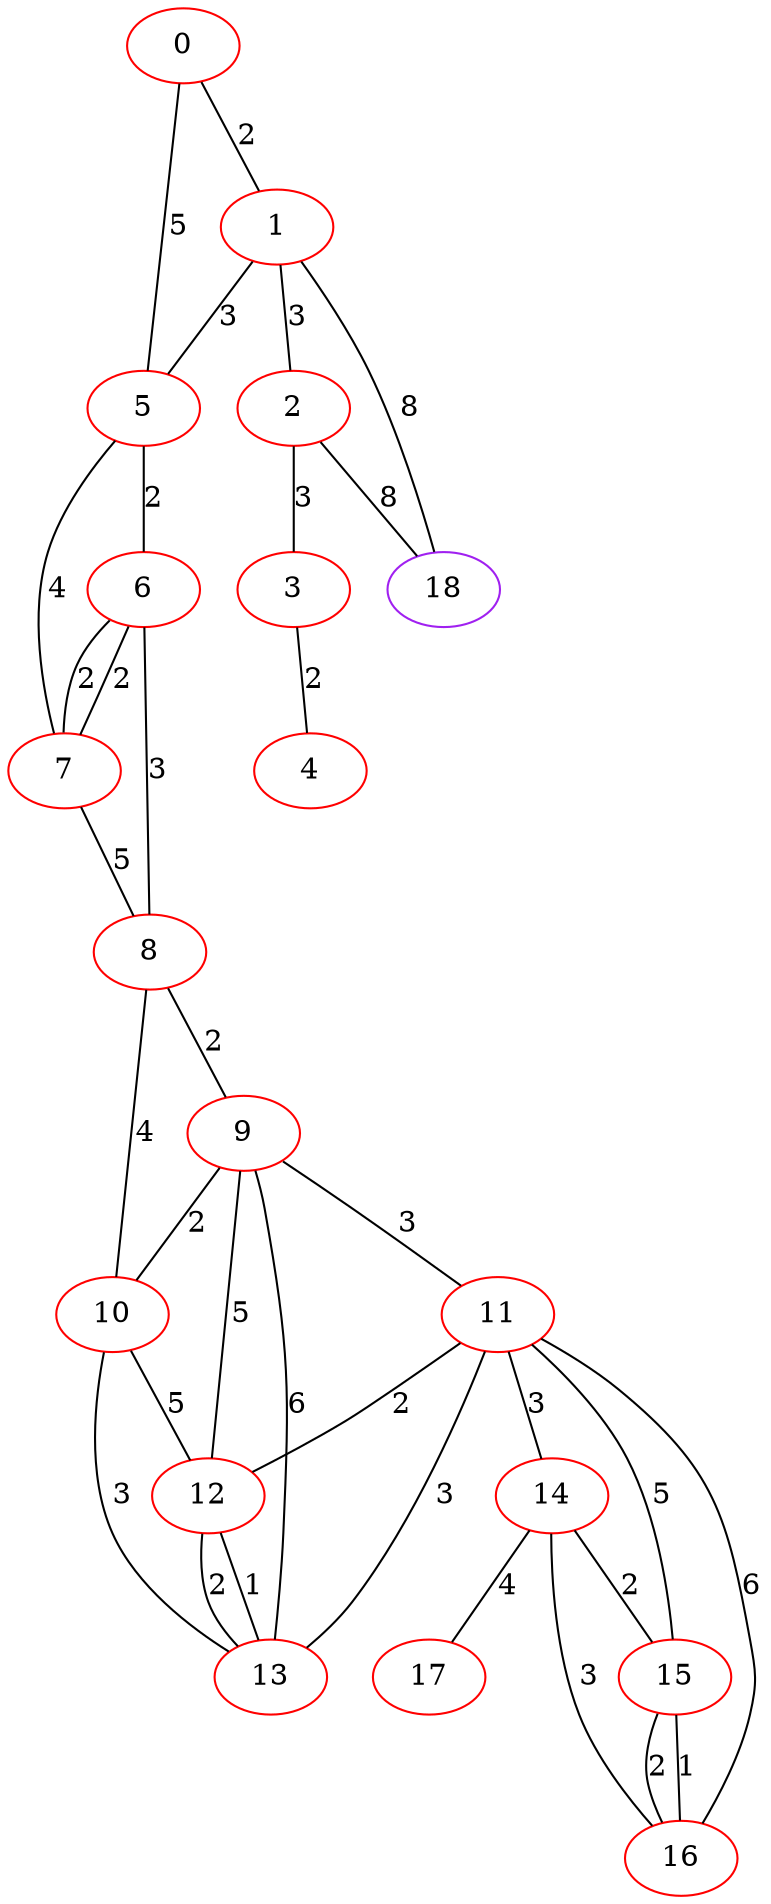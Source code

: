graph "" {
0 [color=red, weight=1];
1 [color=red, weight=1];
2 [color=red, weight=1];
3 [color=red, weight=1];
4 [color=red, weight=1];
5 [color=red, weight=1];
6 [color=red, weight=1];
7 [color=red, weight=1];
8 [color=red, weight=1];
9 [color=red, weight=1];
10 [color=red, weight=1];
11 [color=red, weight=1];
12 [color=red, weight=1];
13 [color=red, weight=1];
14 [color=red, weight=1];
15 [color=red, weight=1];
16 [color=red, weight=1];
17 [color=red, weight=1];
18 [color=purple, weight=4];
0 -- 1  [key=0, label=2];
0 -- 5  [key=0, label=5];
1 -- 2  [key=0, label=3];
1 -- 18  [key=0, label=8];
1 -- 5  [key=0, label=3];
2 -- 18  [key=0, label=8];
2 -- 3  [key=0, label=3];
3 -- 4  [key=0, label=2];
5 -- 6  [key=0, label=2];
5 -- 7  [key=0, label=4];
6 -- 8  [key=0, label=3];
6 -- 7  [key=0, label=2];
6 -- 7  [key=1, label=2];
7 -- 8  [key=0, label=5];
8 -- 9  [key=0, label=2];
8 -- 10  [key=0, label=4];
9 -- 10  [key=0, label=2];
9 -- 11  [key=0, label=3];
9 -- 12  [key=0, label=5];
9 -- 13  [key=0, label=6];
10 -- 12  [key=0, label=5];
10 -- 13  [key=0, label=3];
11 -- 12  [key=0, label=2];
11 -- 13  [key=0, label=3];
11 -- 14  [key=0, label=3];
11 -- 15  [key=0, label=5];
11 -- 16  [key=0, label=6];
12 -- 13  [key=0, label=1];
12 -- 13  [key=1, label=2];
14 -- 16  [key=0, label=3];
14 -- 17  [key=0, label=4];
14 -- 15  [key=0, label=2];
15 -- 16  [key=0, label=1];
15 -- 16  [key=1, label=2];
}
